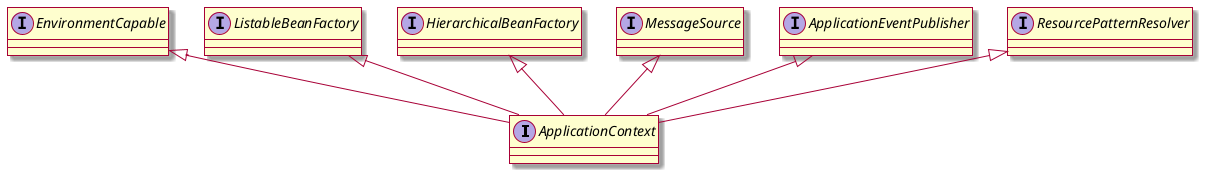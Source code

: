 @startuml
skin rose
'https://plantuml.com/class-diagram


interface ApplicationContext

interface EnvironmentCapable
interface ListableBeanFactory
interface HierarchicalBeanFactory
interface MessageSource
interface ApplicationEventPublisher
interface ResourcePatternResolver

EnvironmentCapable <|-- ApplicationContext
MessageSource <|-- ApplicationContext
ApplicationEventPublisher <|-- ApplicationContext
ResourcePatternResolver <|-- ApplicationContext

ListableBeanFactory <|-- ApplicationContext
HierarchicalBeanFactory <|-- ApplicationContext
@enduml
